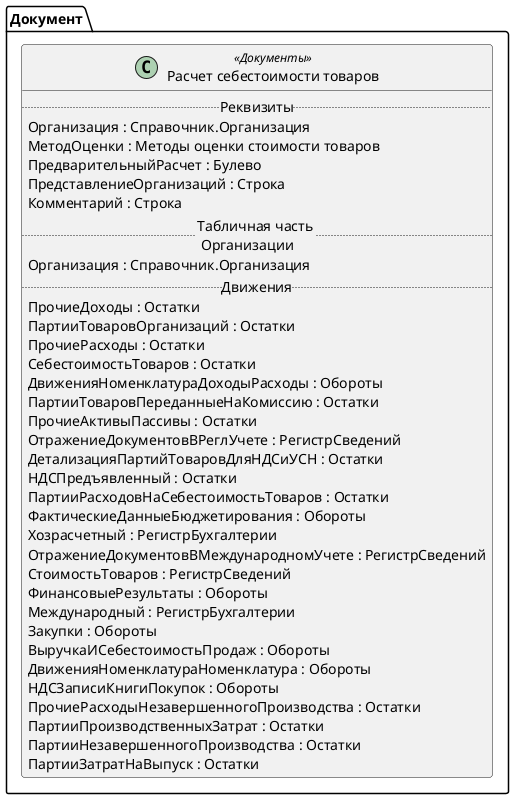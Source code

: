 ﻿@startuml РасчетСебестоимостиТоваров
'!include templates.wsd
'..\include templates.wsd
class Документ.РасчетСебестоимостиТоваров as "Расчет себестоимости товаров" <<Документы>>
{
..Реквизиты..
Организация : Справочник.Организация
МетодОценки : Методы оценки стоимости товаров
ПредварительныйРасчет : Булево
ПредставлениеОрганизаций : Строка
Комментарий : Строка
..Табличная часть \n Организации..
Организация : Справочник.Организация
..Движения..
ПрочиеДоходы : Остатки
ПартииТоваровОрганизаций : Остатки
ПрочиеРасходы : Остатки
СебестоимостьТоваров : Остатки
ДвиженияНоменклатураДоходыРасходы : Обороты
ПартииТоваровПереданныеНаКомиссию : Остатки
ПрочиеАктивыПассивы : Остатки
ОтражениеДокументовВРеглУчете : РегистрСведений
ДетализацияПартийТоваровДляНДСиУСН : Остатки
НДСПредъявленный : Остатки
ПартииРасходовНаСебестоимостьТоваров : Остатки
ФактическиеДанныеБюджетирования : Обороты
Хозрасчетный : РегистрБухгалтерии
ОтражениеДокументовВМеждународномУчете : РегистрСведений
СтоимостьТоваров : РегистрСведений
ФинансовыеРезультаты : Обороты
Международный : РегистрБухгалтерии
Закупки : Обороты
ВыручкаИСебестоимостьПродаж : Обороты
ДвиженияНоменклатураНоменклатура : Обороты
НДСЗаписиКнигиПокупок : Обороты
ПрочиеРасходыНезавершенногоПроизводства : Остатки
ПартииПроизводственныхЗатрат : Остатки
ПартииНезавершенногоПроизводства : Остатки
ПартииЗатратНаВыпуск : Остатки
}
@enduml
